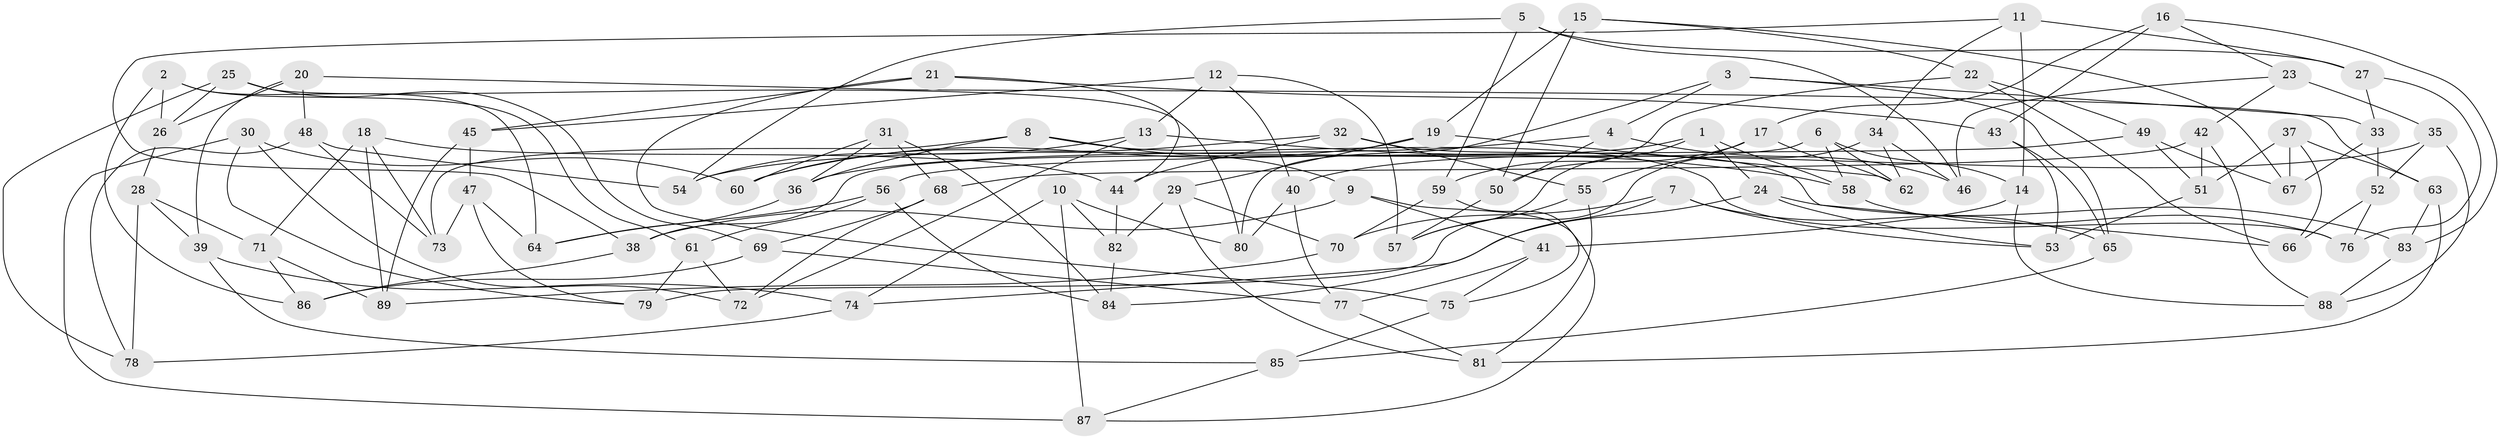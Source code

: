 // coarse degree distribution, {4: 0.39285714285714285, 6: 0.5, 5: 0.08928571428571429, 3: 0.017857142857142856}
// Generated by graph-tools (version 1.1) at 2025/52/02/27/25 19:52:35]
// undirected, 89 vertices, 178 edges
graph export_dot {
graph [start="1"]
  node [color=gray90,style=filled];
  1;
  2;
  3;
  4;
  5;
  6;
  7;
  8;
  9;
  10;
  11;
  12;
  13;
  14;
  15;
  16;
  17;
  18;
  19;
  20;
  21;
  22;
  23;
  24;
  25;
  26;
  27;
  28;
  29;
  30;
  31;
  32;
  33;
  34;
  35;
  36;
  37;
  38;
  39;
  40;
  41;
  42;
  43;
  44;
  45;
  46;
  47;
  48;
  49;
  50;
  51;
  52;
  53;
  54;
  55;
  56;
  57;
  58;
  59;
  60;
  61;
  62;
  63;
  64;
  65;
  66;
  67;
  68;
  69;
  70;
  71;
  72;
  73;
  74;
  75;
  76;
  77;
  78;
  79;
  80;
  81;
  82;
  83;
  84;
  85;
  86;
  87;
  88;
  89;
  1 -- 58;
  1 -- 57;
  1 -- 24;
  1 -- 54;
  2 -- 61;
  2 -- 86;
  2 -- 26;
  2 -- 64;
  3 -- 33;
  3 -- 65;
  3 -- 80;
  3 -- 4;
  4 -- 36;
  4 -- 50;
  4 -- 46;
  5 -- 54;
  5 -- 59;
  5 -- 27;
  5 -- 46;
  6 -- 58;
  6 -- 14;
  6 -- 38;
  6 -- 62;
  7 -- 65;
  7 -- 53;
  7 -- 84;
  7 -- 70;
  8 -- 76;
  8 -- 9;
  8 -- 73;
  8 -- 36;
  9 -- 38;
  9 -- 41;
  9 -- 87;
  10 -- 87;
  10 -- 82;
  10 -- 74;
  10 -- 80;
  11 -- 27;
  11 -- 14;
  11 -- 34;
  11 -- 38;
  12 -- 45;
  12 -- 40;
  12 -- 57;
  12 -- 13;
  13 -- 54;
  13 -- 72;
  13 -- 58;
  14 -- 41;
  14 -- 88;
  15 -- 22;
  15 -- 67;
  15 -- 50;
  15 -- 19;
  16 -- 43;
  16 -- 83;
  16 -- 17;
  16 -- 23;
  17 -- 62;
  17 -- 55;
  17 -- 59;
  18 -- 73;
  18 -- 71;
  18 -- 89;
  18 -- 44;
  19 -- 62;
  19 -- 29;
  19 -- 60;
  20 -- 26;
  20 -- 48;
  20 -- 39;
  20 -- 63;
  21 -- 44;
  21 -- 75;
  21 -- 43;
  21 -- 45;
  22 -- 66;
  22 -- 49;
  22 -- 50;
  23 -- 46;
  23 -- 35;
  23 -- 42;
  24 -- 74;
  24 -- 53;
  24 -- 83;
  25 -- 80;
  25 -- 69;
  25 -- 78;
  25 -- 26;
  26 -- 28;
  27 -- 76;
  27 -- 33;
  28 -- 71;
  28 -- 78;
  28 -- 39;
  29 -- 81;
  29 -- 70;
  29 -- 82;
  30 -- 87;
  30 -- 79;
  30 -- 72;
  30 -- 60;
  31 -- 36;
  31 -- 60;
  31 -- 84;
  31 -- 68;
  32 -- 66;
  32 -- 60;
  32 -- 44;
  32 -- 55;
  33 -- 52;
  33 -- 67;
  34 -- 46;
  34 -- 79;
  34 -- 62;
  35 -- 40;
  35 -- 52;
  35 -- 88;
  36 -- 64;
  37 -- 66;
  37 -- 67;
  37 -- 51;
  37 -- 63;
  38 -- 86;
  39 -- 85;
  39 -- 74;
  40 -- 80;
  40 -- 77;
  41 -- 77;
  41 -- 75;
  42 -- 68;
  42 -- 51;
  42 -- 88;
  43 -- 65;
  43 -- 53;
  44 -- 82;
  45 -- 47;
  45 -- 89;
  47 -- 64;
  47 -- 79;
  47 -- 73;
  48 -- 78;
  48 -- 54;
  48 -- 73;
  49 -- 51;
  49 -- 67;
  49 -- 56;
  50 -- 57;
  51 -- 53;
  52 -- 66;
  52 -- 76;
  55 -- 57;
  55 -- 81;
  56 -- 64;
  56 -- 61;
  56 -- 84;
  58 -- 76;
  59 -- 70;
  59 -- 75;
  61 -- 79;
  61 -- 72;
  63 -- 81;
  63 -- 83;
  65 -- 85;
  68 -- 69;
  68 -- 72;
  69 -- 86;
  69 -- 77;
  70 -- 89;
  71 -- 86;
  71 -- 89;
  74 -- 78;
  75 -- 85;
  77 -- 81;
  82 -- 84;
  83 -- 88;
  85 -- 87;
}
